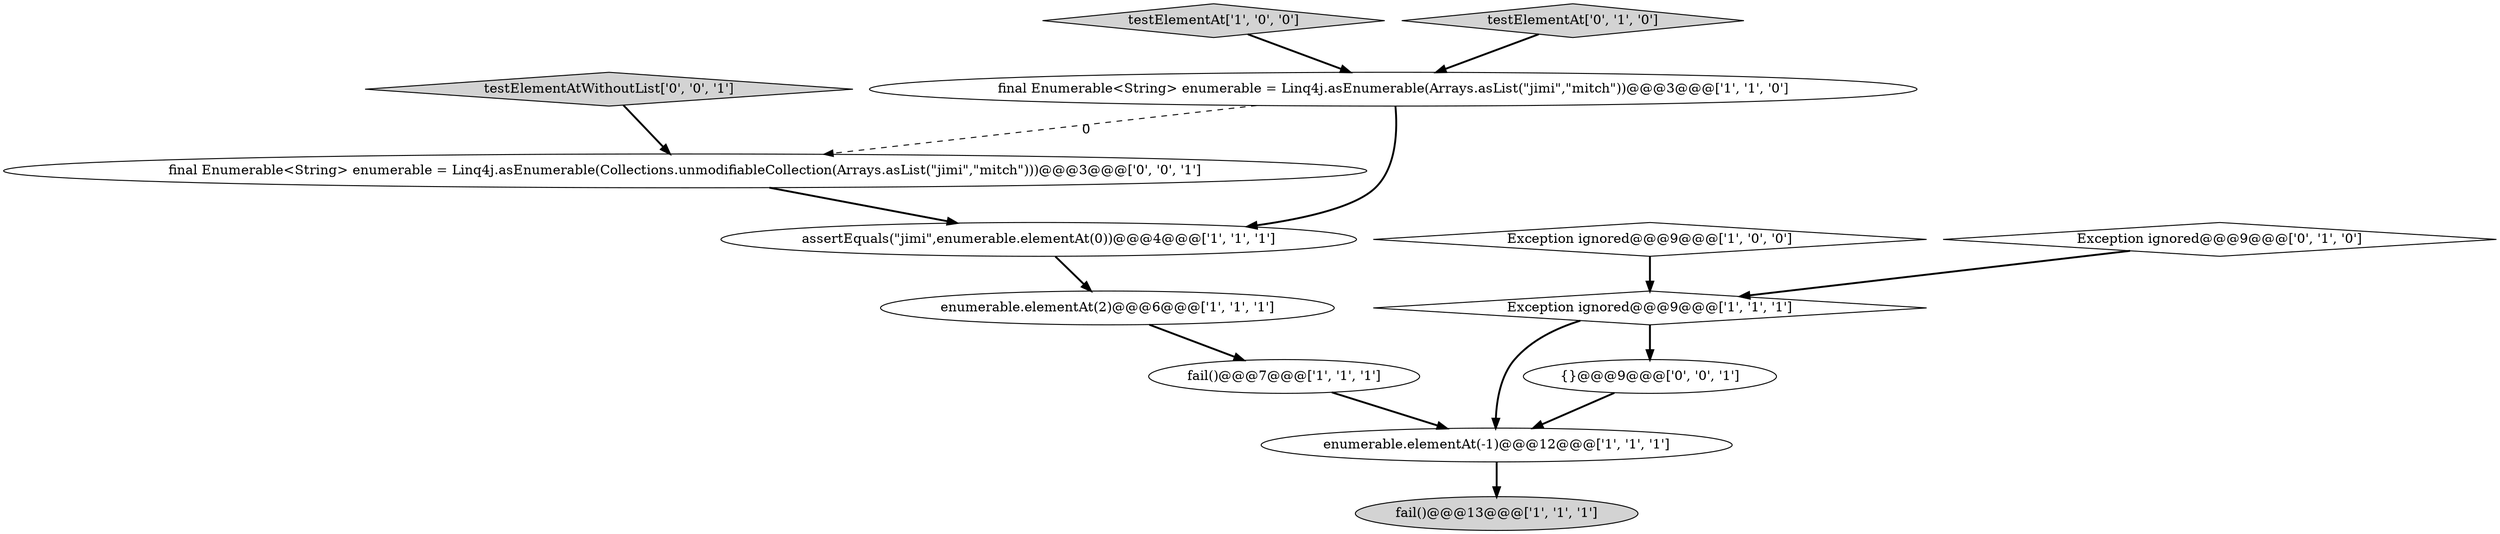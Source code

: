 digraph {
12 [style = filled, label = "testElementAtWithoutList['0', '0', '1']", fillcolor = lightgray, shape = diamond image = "AAA0AAABBB3BBB"];
13 [style = filled, label = "final Enumerable<String> enumerable = Linq4j.asEnumerable(Collections.unmodifiableCollection(Arrays.asList(\"jimi\",\"mitch\")))@@@3@@@['0', '0', '1']", fillcolor = white, shape = ellipse image = "AAA0AAABBB3BBB"];
3 [style = filled, label = "final Enumerable<String> enumerable = Linq4j.asEnumerable(Arrays.asList(\"jimi\",\"mitch\"))@@@3@@@['1', '1', '0']", fillcolor = white, shape = ellipse image = "AAA0AAABBB1BBB"];
0 [style = filled, label = "fail()@@@7@@@['1', '1', '1']", fillcolor = white, shape = ellipse image = "AAA0AAABBB1BBB"];
1 [style = filled, label = "Exception ignored@@@9@@@['1', '0', '0']", fillcolor = white, shape = diamond image = "AAA0AAABBB1BBB"];
4 [style = filled, label = "Exception ignored@@@9@@@['1', '1', '1']", fillcolor = white, shape = diamond image = "AAA0AAABBB1BBB"];
2 [style = filled, label = "enumerable.elementAt(2)@@@6@@@['1', '1', '1']", fillcolor = white, shape = ellipse image = "AAA0AAABBB1BBB"];
6 [style = filled, label = "testElementAt['1', '0', '0']", fillcolor = lightgray, shape = diamond image = "AAA0AAABBB1BBB"];
5 [style = filled, label = "enumerable.elementAt(-1)@@@12@@@['1', '1', '1']", fillcolor = white, shape = ellipse image = "AAA0AAABBB1BBB"];
7 [style = filled, label = "assertEquals(\"jimi\",enumerable.elementAt(0))@@@4@@@['1', '1', '1']", fillcolor = white, shape = ellipse image = "AAA0AAABBB1BBB"];
10 [style = filled, label = "Exception ignored@@@9@@@['0', '1', '0']", fillcolor = white, shape = diamond image = "AAA0AAABBB2BBB"];
11 [style = filled, label = "{}@@@9@@@['0', '0', '1']", fillcolor = white, shape = ellipse image = "AAA0AAABBB3BBB"];
8 [style = filled, label = "fail()@@@13@@@['1', '1', '1']", fillcolor = lightgray, shape = ellipse image = "AAA0AAABBB1BBB"];
9 [style = filled, label = "testElementAt['0', '1', '0']", fillcolor = lightgray, shape = diamond image = "AAA0AAABBB2BBB"];
9->3 [style = bold, label=""];
6->3 [style = bold, label=""];
5->8 [style = bold, label=""];
11->5 [style = bold, label=""];
1->4 [style = bold, label=""];
12->13 [style = bold, label=""];
2->0 [style = bold, label=""];
4->11 [style = bold, label=""];
3->7 [style = bold, label=""];
3->13 [style = dashed, label="0"];
7->2 [style = bold, label=""];
4->5 [style = bold, label=""];
13->7 [style = bold, label=""];
0->5 [style = bold, label=""];
10->4 [style = bold, label=""];
}
